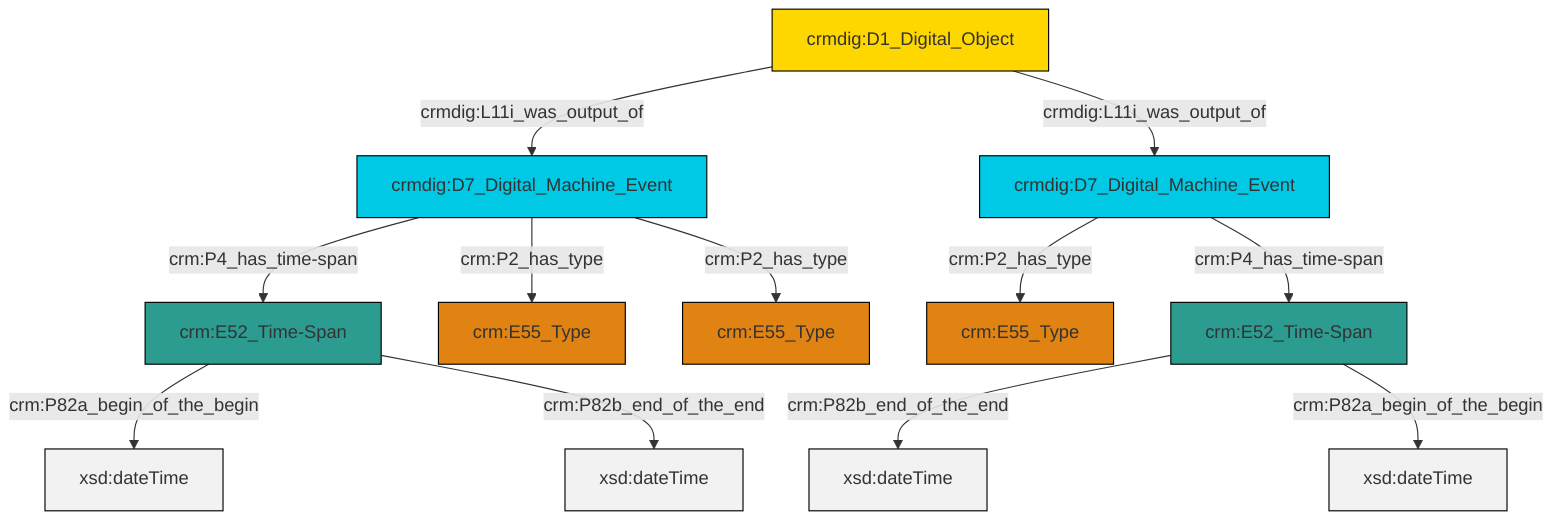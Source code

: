 graph TD
classDef Literal fill:#f2f2f2,stroke:#000000;
classDef CRM_Entity fill:#FFFFFF,stroke:#000000;
classDef Temporal_Entity fill:#00C9E6, stroke:#000000;
classDef Type fill:#E18312, stroke:#000000;
classDef Time-Span fill:#2C9C91, stroke:#000000;
classDef Appellation fill:#FFEB7F, stroke:#000000;
classDef Place fill:#008836, stroke:#000000;
classDef Persistent_Item fill:#B266B2, stroke:#000000;
classDef Conceptual_Object fill:#FFD700, stroke:#000000;
classDef Physical_Thing fill:#D2B48C, stroke:#000000;
classDef Actor fill:#f58aad, stroke:#000000;
classDef PC_Classes fill:#4ce600, stroke:#000000;
classDef Multi fill:#cccccc,stroke:#000000;

2["crmdig:D7_Digital_Machine_Event"]:::Temporal_Entity -->|crm:P4_has_time-span| 3["crm:E52_Time-Span"]:::Time-Span
0["crmdig:D1_Digital_Object"]:::Conceptual_Object -->|crmdig:L11i_was_output_of| 2["crmdig:D7_Digital_Machine_Event"]:::Temporal_Entity
3["crm:E52_Time-Span"]:::Time-Span -->|crm:P82a_begin_of_the_begin| 8[xsd:dateTime]:::Literal
9["crm:E52_Time-Span"]:::Time-Span -->|crm:P82b_end_of_the_end| 10[xsd:dateTime]:::Literal
4["crmdig:D7_Digital_Machine_Event"]:::Temporal_Entity -->|crm:P2_has_type| 13["crm:E55_Type"]:::Type
0["crmdig:D1_Digital_Object"]:::Conceptual_Object -->|crmdig:L11i_was_output_of| 4["crmdig:D7_Digital_Machine_Event"]:::Temporal_Entity
4["crmdig:D7_Digital_Machine_Event"]:::Temporal_Entity -->|crm:P4_has_time-span| 9["crm:E52_Time-Span"]:::Time-Span
3["crm:E52_Time-Span"]:::Time-Span -->|crm:P82b_end_of_the_end| 20[xsd:dateTime]:::Literal
9["crm:E52_Time-Span"]:::Time-Span -->|crm:P82a_begin_of_the_begin| 21[xsd:dateTime]:::Literal
2["crmdig:D7_Digital_Machine_Event"]:::Temporal_Entity -->|crm:P2_has_type| 6["crm:E55_Type"]:::Type
2["crmdig:D7_Digital_Machine_Event"]:::Temporal_Entity -->|crm:P2_has_type| 16["crm:E55_Type"]:::Type
